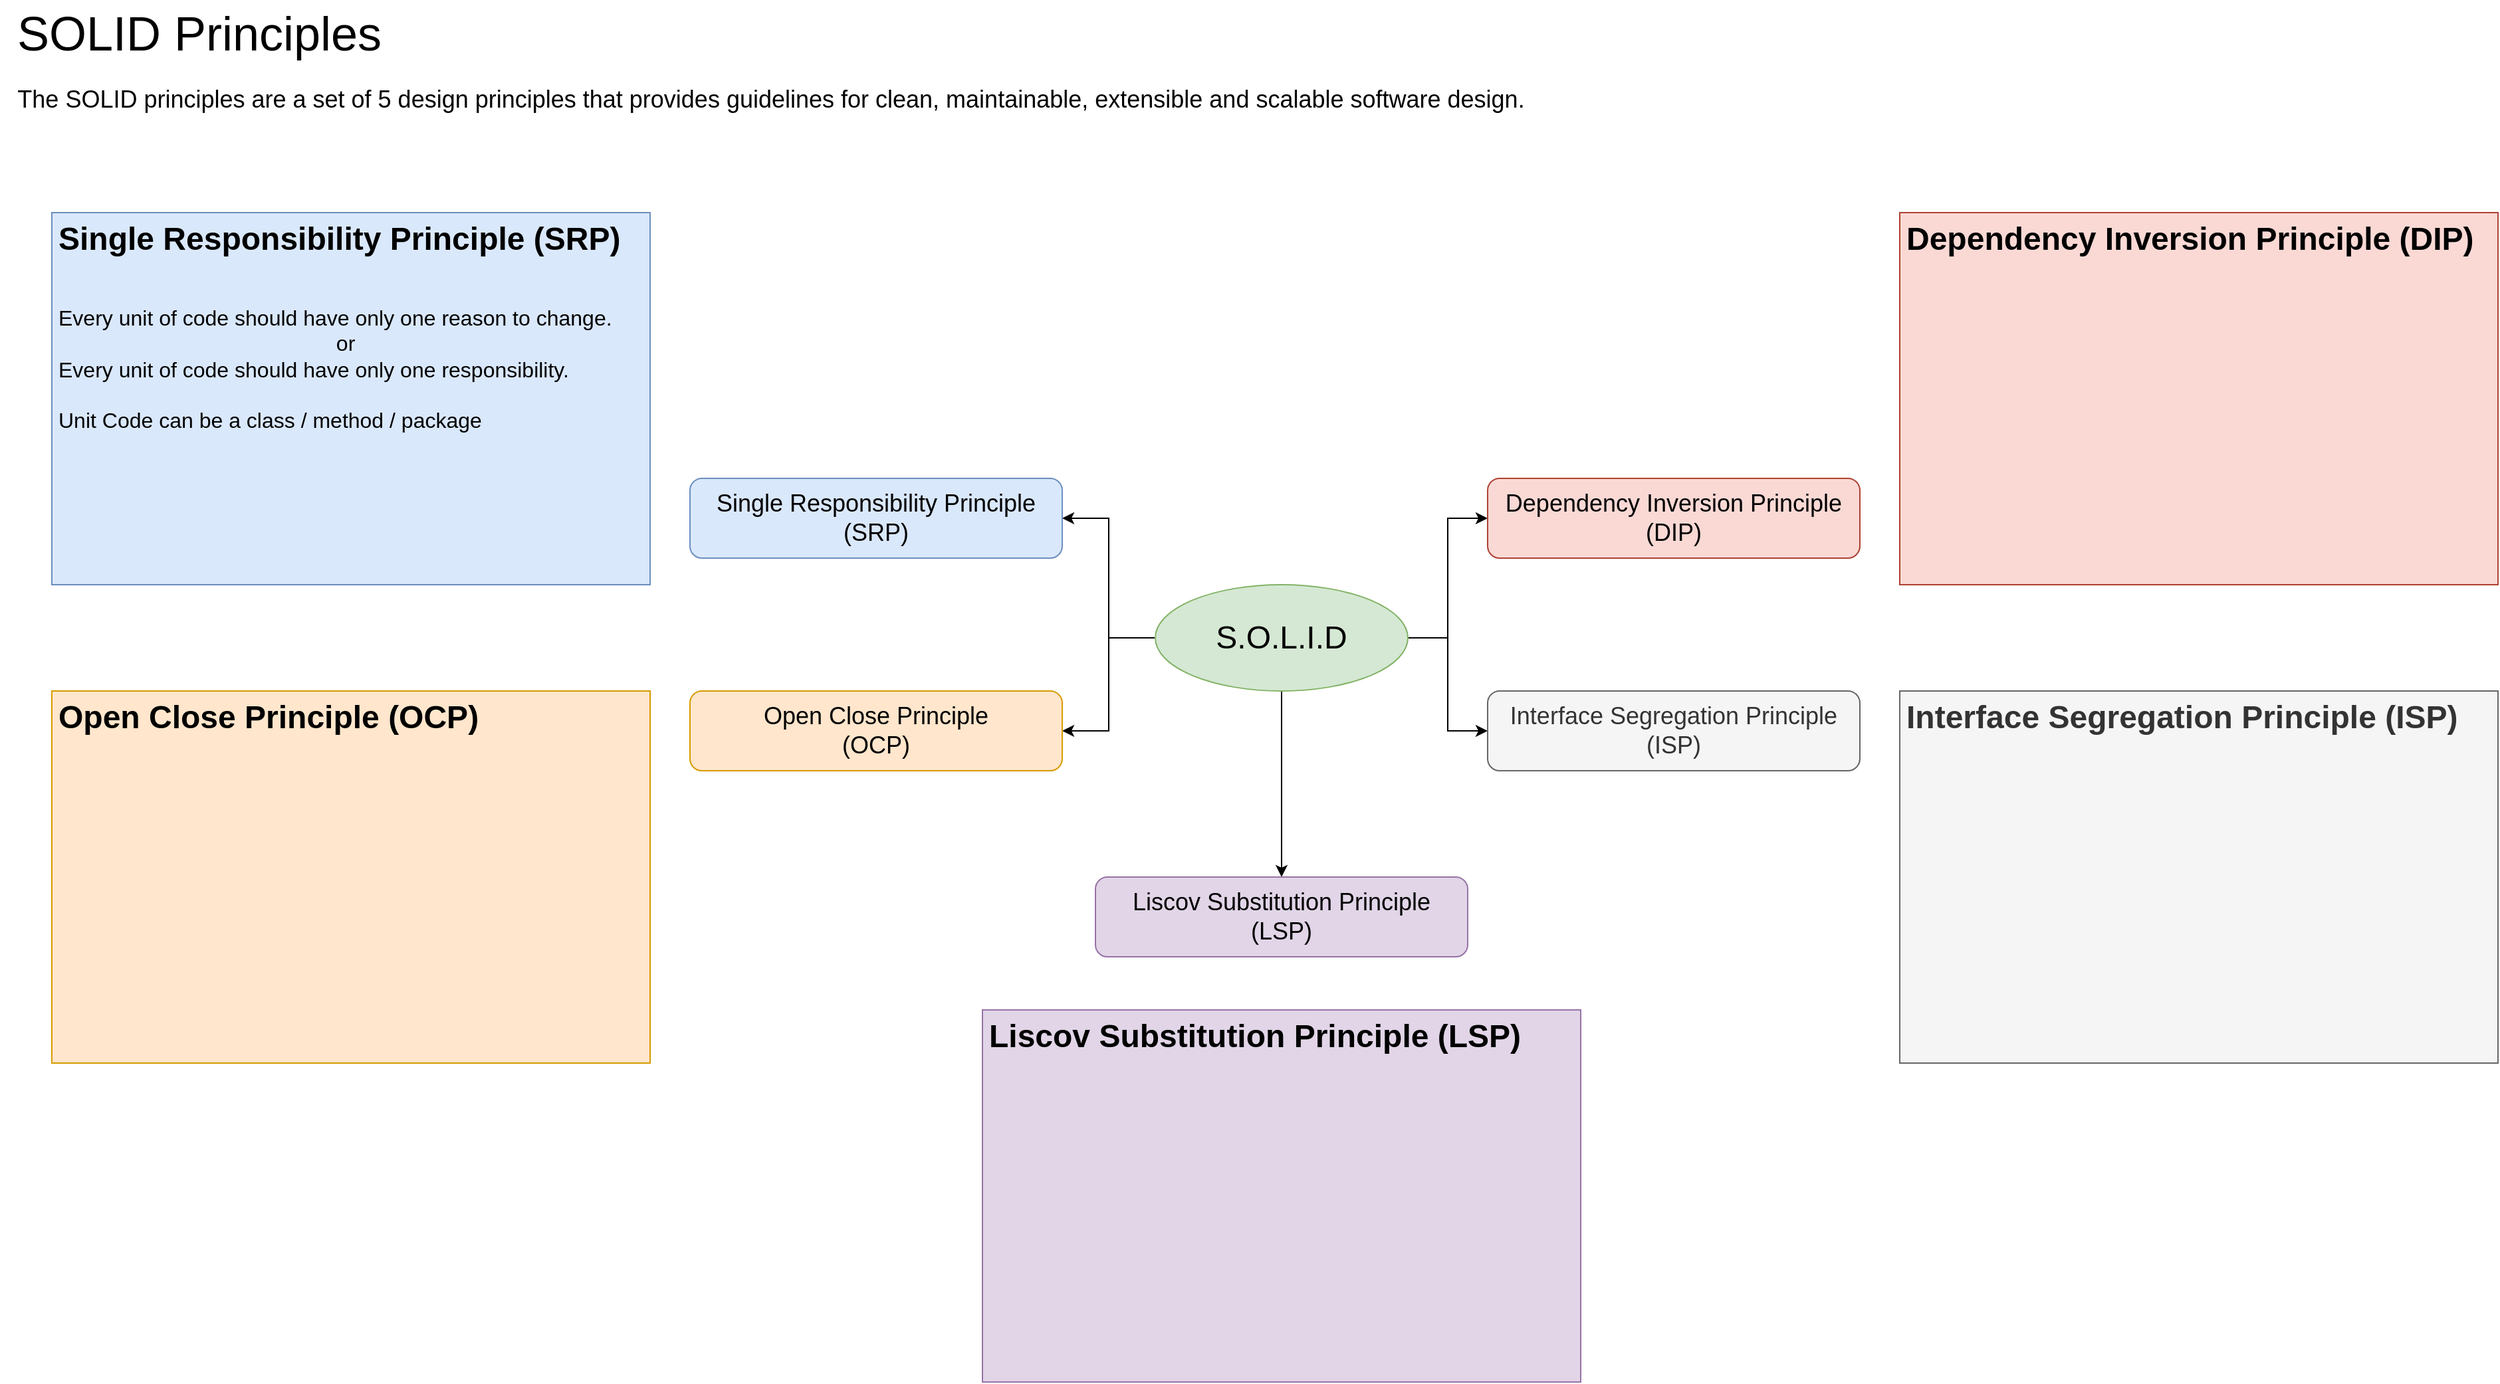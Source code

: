<mxfile>
    <diagram name="Page-1" id="U-gWTcchUs-p3g92YH2O">
        <mxGraphModel dx="2384" dy="1191" grid="1" gridSize="10" guides="1" tooltips="1" connect="1" arrows="1" fold="1" page="1" pageScale="1" pageWidth="2000" pageHeight="1200" math="0" shadow="0">
            <root>
                <mxCell id="0"/>
                <mxCell id="1" parent="0"/>
                <mxCell id="DwHcUVJojfOaEQiR3cPv-1" value="&lt;font style=&quot;font-size: 36px;&quot;&gt;SOLID Principles&lt;/font&gt;" style="text;strokeColor=none;align=center;fillColor=none;html=1;verticalAlign=middle;whiteSpace=wrap;rounded=0;" parent="1" vertex="1">
                    <mxGeometry x="40" y="40" width="300" height="50" as="geometry"/>
                </mxCell>
                <mxCell id="DwHcUVJojfOaEQiR3cPv-8" style="edgeStyle=orthogonalEdgeStyle;rounded=0;orthogonalLoop=1;jettySize=auto;html=1;entryX=1;entryY=0.5;entryDx=0;entryDy=0;" parent="1" source="DwHcUVJojfOaEQiR3cPv-2" target="DwHcUVJojfOaEQiR3cPv-3" edge="1">
                    <mxGeometry relative="1" as="geometry"/>
                </mxCell>
                <mxCell id="DwHcUVJojfOaEQiR3cPv-11" style="edgeStyle=orthogonalEdgeStyle;rounded=0;orthogonalLoop=1;jettySize=auto;html=1;" parent="1" source="DwHcUVJojfOaEQiR3cPv-2" target="DwHcUVJojfOaEQiR3cPv-5" edge="1">
                    <mxGeometry relative="1" as="geometry"/>
                </mxCell>
                <mxCell id="DwHcUVJojfOaEQiR3cPv-12" style="edgeStyle=orthogonalEdgeStyle;rounded=0;orthogonalLoop=1;jettySize=auto;html=1;entryX=0;entryY=0.5;entryDx=0;entryDy=0;" parent="1" source="DwHcUVJojfOaEQiR3cPv-2" target="DwHcUVJojfOaEQiR3cPv-6" edge="1">
                    <mxGeometry relative="1" as="geometry"/>
                </mxCell>
                <mxCell id="DwHcUVJojfOaEQiR3cPv-13" style="edgeStyle=orthogonalEdgeStyle;rounded=0;orthogonalLoop=1;jettySize=auto;html=1;entryX=0;entryY=0.5;entryDx=0;entryDy=0;" parent="1" source="DwHcUVJojfOaEQiR3cPv-2" target="DwHcUVJojfOaEQiR3cPv-7" edge="1">
                    <mxGeometry relative="1" as="geometry"/>
                </mxCell>
                <mxCell id="TZQJEN7EfyR50EH8yIkG-3" style="edgeStyle=orthogonalEdgeStyle;rounded=0;orthogonalLoop=1;jettySize=auto;html=1;entryX=1;entryY=0.5;entryDx=0;entryDy=0;" edge="1" parent="1" source="DwHcUVJojfOaEQiR3cPv-2" target="TZQJEN7EfyR50EH8yIkG-1">
                    <mxGeometry relative="1" as="geometry"/>
                </mxCell>
                <mxCell id="DwHcUVJojfOaEQiR3cPv-2" value="&lt;font style=&quot;font-size: 24px;&quot;&gt;S.O.L.I.D&lt;/font&gt;" style="ellipse;whiteSpace=wrap;html=1;fillColor=#d5e8d4;strokeColor=#82b366;fontColor=#000000;" parent="1" vertex="1">
                    <mxGeometry x="909" y="480" width="190" height="80" as="geometry"/>
                </mxCell>
                <mxCell id="DwHcUVJojfOaEQiR3cPv-3" value="&lt;font style=&quot;font-size: 18px;&quot;&gt;Single Responsibility Principle&lt;br&gt;(SRP)&lt;/font&gt;" style="rounded=1;whiteSpace=wrap;html=1;fillColor=#dae8fc;strokeColor=#6c8ebf;fontColor=#000000;" parent="1" vertex="1">
                    <mxGeometry x="559" y="400" width="280" height="60" as="geometry"/>
                </mxCell>
                <mxCell id="DwHcUVJojfOaEQiR3cPv-5" value="&lt;span style=&quot;font-size: 18px;&quot;&gt;Liscov Substitution Principle&lt;br&gt;&lt;/span&gt;&lt;font style=&quot;font-size: 18px;&quot;&gt;(LSP)&lt;/font&gt;" style="rounded=1;whiteSpace=wrap;html=1;fillColor=#e1d5e7;strokeColor=#9673a6;fontColor=#000000;" parent="1" vertex="1">
                    <mxGeometry x="864" y="700" width="280" height="60" as="geometry"/>
                </mxCell>
                <mxCell id="DwHcUVJojfOaEQiR3cPv-6" value="&lt;span style=&quot;font-size: 18px;&quot;&gt;Interface Segregation Principle&lt;br&gt;&lt;/span&gt;&lt;font style=&quot;font-size: 18px;&quot;&gt;(ISP)&lt;/font&gt;" style="rounded=1;whiteSpace=wrap;html=1;fillColor=#f5f5f5;fontColor=#333333;strokeColor=#666666;" parent="1" vertex="1">
                    <mxGeometry x="1159" y="560" width="280" height="60" as="geometry"/>
                </mxCell>
                <mxCell id="DwHcUVJojfOaEQiR3cPv-7" value="&lt;span style=&quot;font-size: 18px;&quot;&gt;Dependency Inversion Principle&lt;br&gt;&lt;/span&gt;&lt;font style=&quot;font-size: 18px;&quot;&gt;(DIP)&lt;/font&gt;" style="rounded=1;whiteSpace=wrap;html=1;fillColor=#fad9d5;strokeColor=#ae4132;fontColor=#000000;" parent="1" vertex="1">
                    <mxGeometry x="1159" y="400" width="280" height="60" as="geometry"/>
                </mxCell>
                <mxCell id="DwHcUVJojfOaEQiR3cPv-14" value="&lt;h1&gt;Single Responsibility Principle (SRP)&lt;/h1&gt;&lt;div&gt;&lt;font style=&quot;font-size: 16px;&quot;&gt;&lt;br&gt;&lt;/font&gt;&lt;/div&gt;&lt;div&gt;&lt;font style=&quot;font-size: 16px;&quot;&gt;Every unit of code should have only one reason to change.&lt;/font&gt;&lt;/div&gt;&lt;div&gt;&lt;font size=&quot;3&quot;&gt;&amp;nbsp; &amp;nbsp; &amp;nbsp; &amp;nbsp; &amp;nbsp; &amp;nbsp; &amp;nbsp; &amp;nbsp; &amp;nbsp; &amp;nbsp; &amp;nbsp; &amp;nbsp; &amp;nbsp; &amp;nbsp; &amp;nbsp; &amp;nbsp; &amp;nbsp; &amp;nbsp; &amp;nbsp; &amp;nbsp; &amp;nbsp; &amp;nbsp; &amp;nbsp; &amp;nbsp;or&lt;/font&gt;&lt;/div&gt;&lt;div&gt;&lt;font size=&quot;3&quot;&gt;Every unit of code should have only one responsibility.&lt;/font&gt;&lt;/div&gt;&lt;div&gt;&lt;font size=&quot;3&quot;&gt;&lt;br&gt;&lt;/font&gt;&lt;/div&gt;&lt;div&gt;&lt;font size=&quot;3&quot;&gt;Unit Code can be a class / method / package&lt;/font&gt;&lt;/div&gt;" style="text;html=1;strokeColor=#6c8ebf;fillColor=#dae8fc;spacing=5;spacingTop=-20;whiteSpace=wrap;overflow=hidden;rounded=0;fontColor=#000000;" parent="1" vertex="1">
                    <mxGeometry x="79" y="200" width="450" height="280" as="geometry"/>
                </mxCell>
                <mxCell id="DwHcUVJojfOaEQiR3cPv-15" value="&lt;h1&gt;Open Close Principle (OCP)&lt;/h1&gt;" style="text;html=1;strokeColor=#d79b00;fillColor=#ffe6cc;spacing=5;spacingTop=-20;whiteSpace=wrap;overflow=hidden;rounded=0;fontColor=#000000;" parent="1" vertex="1">
                    <mxGeometry x="79" y="560" width="450" height="280" as="geometry"/>
                </mxCell>
                <mxCell id="DwHcUVJojfOaEQiR3cPv-16" value="&lt;h1&gt;Liscov Substitution Principle (LSP)&lt;/h1&gt;" style="text;html=1;strokeColor=#9673a6;fillColor=#e1d5e7;spacing=5;spacingTop=-20;whiteSpace=wrap;overflow=hidden;rounded=0;fontColor=#000000;" parent="1" vertex="1">
                    <mxGeometry x="779" y="800" width="450" height="280" as="geometry"/>
                </mxCell>
                <mxCell id="DwHcUVJojfOaEQiR3cPv-17" value="&lt;h1&gt;Dependency Inversion Principle (DIP)&lt;/h1&gt;" style="text;html=1;strokeColor=#ae4132;fillColor=#fad9d5;spacing=5;spacingTop=-20;whiteSpace=wrap;overflow=hidden;rounded=0;fontColor=#000000;" parent="1" vertex="1">
                    <mxGeometry x="1469" y="200" width="450" height="280" as="geometry"/>
                </mxCell>
                <mxCell id="DwHcUVJojfOaEQiR3cPv-18" value="&lt;h1&gt;Interface Segregation Principle (ISP)&lt;/h1&gt;" style="text;html=1;strokeColor=#666666;fillColor=#f5f5f5;spacing=5;spacingTop=-20;whiteSpace=wrap;overflow=hidden;rounded=0;fontColor=#333333;" parent="1" vertex="1">
                    <mxGeometry x="1469" y="560" width="450" height="280" as="geometry"/>
                </mxCell>
                <mxCell id="DwHcUVJojfOaEQiR3cPv-19" value="&lt;font style=&quot;font-size: 18px;&quot;&gt;The SOLID principles are a set of 5 design principles that provides guidelines for clean, maintainable, extensible and scalable software design.&lt;/font&gt;" style="text;html=1;strokeColor=none;fillColor=none;align=center;verticalAlign=middle;whiteSpace=wrap;rounded=0;" parent="1" vertex="1">
                    <mxGeometry x="40" y="100" width="1160" height="30" as="geometry"/>
                </mxCell>
                <mxCell id="TZQJEN7EfyR50EH8yIkG-1" value="&lt;span style=&quot;font-size: 18px;&quot;&gt;Open Close Principle &lt;br&gt;(OCP)&lt;/span&gt;" style="rounded=1;whiteSpace=wrap;html=1;fillColor=#FFE6CC;strokeColor=#D79B00;fontColor=#000000;" vertex="1" parent="1">
                    <mxGeometry x="559" y="560" width="280" height="60" as="geometry"/>
                </mxCell>
            </root>
        </mxGraphModel>
    </diagram>
</mxfile>